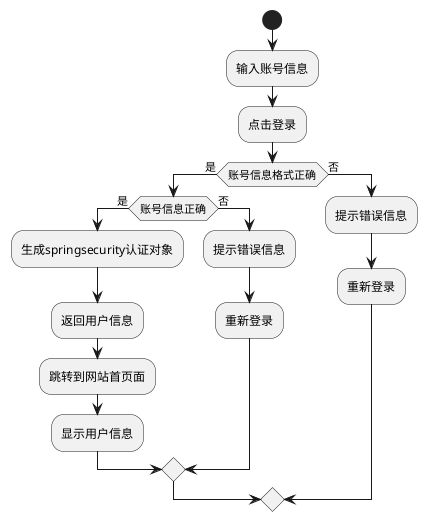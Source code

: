 @startuml
'https://plantuml.com/activity-diagram-beta

/'
用户在登录页面输入账号信息，包括手机号和密码，点击登录，系统检查手机号和密码的数据格式是否正确，不正确则提示相关错误信息，正确则从数据库获取用户数据检查账号信息，比较手机号和密码是否一致，如果一致，则生成生成springsecurity认证对象并返回用户信息，页面跳转到网站首页面，在首页面显示用户信息。如果账号密码不一致，则提示错误信息，让用户重新登录。
'/
start
:输入账号信息;
:点击登录;
if (账号信息格式正确) then (是)
    if (账号信息正确) then (是)
        :生成springsecurity认证对象;
        :返回用户信息;
        :跳转到网站首页面;
        :显示用户信息;
    else (否)
        :提示错误信息;
        :重新登录;
    endif
else (否)
    :提示错误信息;
    :重新登录;
@enduml
